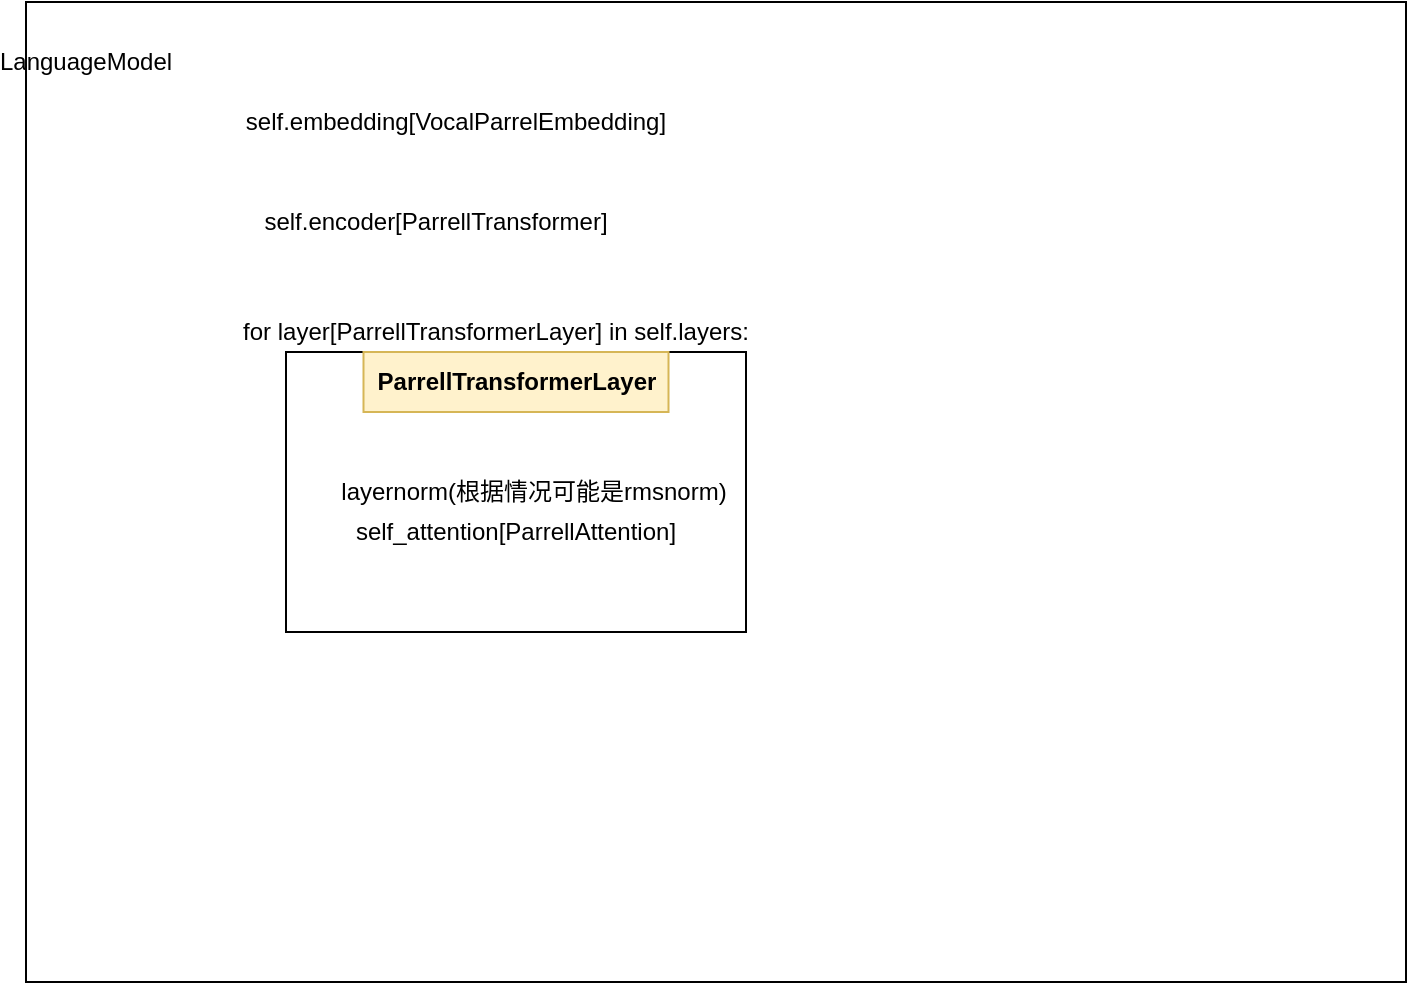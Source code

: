 <mxfile version="23.1.1" type="github">
  <diagram name="第 1 页" id="LpuoR3_FGBAFbbzr_1aX">
    <mxGraphModel dx="954" dy="581" grid="1" gridSize="10" guides="1" tooltips="1" connect="1" arrows="1" fold="1" page="1" pageScale="1" pageWidth="827" pageHeight="1169" math="0" shadow="0">
      <root>
        <mxCell id="0" />
        <mxCell id="1" parent="0" />
        <mxCell id="yQxvXU3ZpeApNaFA7GEC-1" value="" style="whiteSpace=wrap;html=1;align=left;" vertex="1" parent="1">
          <mxGeometry x="160" y="75" width="690" height="490" as="geometry" />
        </mxCell>
        <mxCell id="yQxvXU3ZpeApNaFA7GEC-3" value="LanguageModel" style="text;html=1;strokeColor=none;fillColor=none;align=center;verticalAlign=middle;whiteSpace=wrap;rounded=0;" vertex="1" parent="1">
          <mxGeometry x="160" y="90" width="60" height="30" as="geometry" />
        </mxCell>
        <mxCell id="yQxvXU3ZpeApNaFA7GEC-4" value="self.embedding[VocalParrelEmbedding]" style="text;html=1;strokeColor=none;fillColor=none;align=center;verticalAlign=middle;whiteSpace=wrap;rounded=0;" vertex="1" parent="1">
          <mxGeometry x="250" y="120" width="250" height="30" as="geometry" />
        </mxCell>
        <mxCell id="yQxvXU3ZpeApNaFA7GEC-5" value="self.encoder[ParrellTransformer]" style="text;html=1;strokeColor=none;fillColor=none;align=center;verticalAlign=middle;whiteSpace=wrap;rounded=0;" vertex="1" parent="1">
          <mxGeometry x="240" y="170" width="250" height="30" as="geometry" />
        </mxCell>
        <mxCell id="yQxvXU3ZpeApNaFA7GEC-7" value="for layer[ParrellTransformerLayer] in self.layers:&lt;br&gt;" style="text;html=1;strokeColor=none;fillColor=none;align=center;verticalAlign=middle;whiteSpace=wrap;rounded=0;" vertex="1" parent="1">
          <mxGeometry x="210" y="220" width="370" height="40" as="geometry" />
        </mxCell>
        <mxCell id="yQxvXU3ZpeApNaFA7GEC-10" value="" style="rounded=0;whiteSpace=wrap;html=1;" vertex="1" parent="1">
          <mxGeometry x="290" y="250" width="230" height="140" as="geometry" />
        </mxCell>
        <mxCell id="yQxvXU3ZpeApNaFA7GEC-8" value="layernorm(根据情况可能是rmsnorm)" style="text;html=1;strokeColor=none;fillColor=none;align=center;verticalAlign=middle;whiteSpace=wrap;rounded=0;" vertex="1" parent="1">
          <mxGeometry x="229" y="300" width="370" height="40" as="geometry" />
        </mxCell>
        <mxCell id="yQxvXU3ZpeApNaFA7GEC-9" value="self_attention[ParrellAttention]" style="text;html=1;strokeColor=none;fillColor=none;align=center;verticalAlign=middle;whiteSpace=wrap;rounded=0;" vertex="1" parent="1">
          <mxGeometry x="220" y="320" width="370" height="40" as="geometry" />
        </mxCell>
        <mxCell id="yQxvXU3ZpeApNaFA7GEC-11" value="ParrellTransformerLayer" style="text;html=1;strokeColor=#d6b656;fillColor=#fff2cc;align=center;verticalAlign=middle;whiteSpace=wrap;rounded=0;fontStyle=1" vertex="1" parent="1">
          <mxGeometry x="328.75" y="250" width="152.5" height="30" as="geometry" />
        </mxCell>
      </root>
    </mxGraphModel>
  </diagram>
</mxfile>
